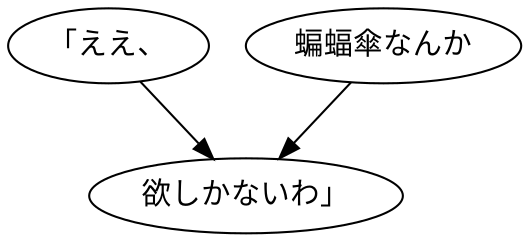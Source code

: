 digraph graph7117 {
	node0 [label="「ええ、"];
	node1 [label="蝙蝠傘なんか"];
	node2 [label="欲しかないわ」"];
	node0 -> node2;
	node1 -> node2;
}
